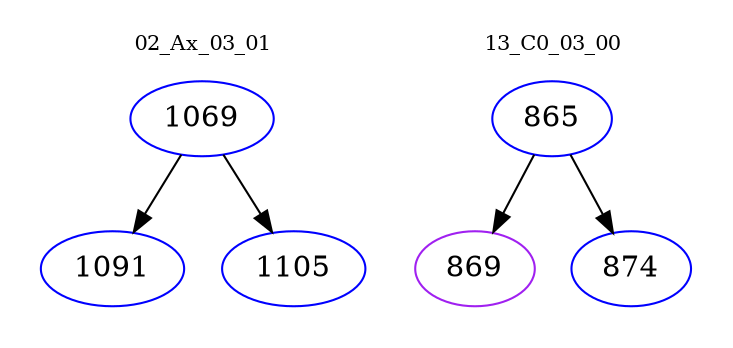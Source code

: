 digraph{
subgraph cluster_0 {
color = white
label = "02_Ax_03_01";
fontsize=10;
T0_1069 [label="1069", color="blue"]
T0_1069 -> T0_1091 [color="black"]
T0_1091 [label="1091", color="blue"]
T0_1069 -> T0_1105 [color="black"]
T0_1105 [label="1105", color="blue"]
}
subgraph cluster_1 {
color = white
label = "13_C0_03_00";
fontsize=10;
T1_865 [label="865", color="blue"]
T1_865 -> T1_869 [color="black"]
T1_869 [label="869", color="purple"]
T1_865 -> T1_874 [color="black"]
T1_874 [label="874", color="blue"]
}
}
